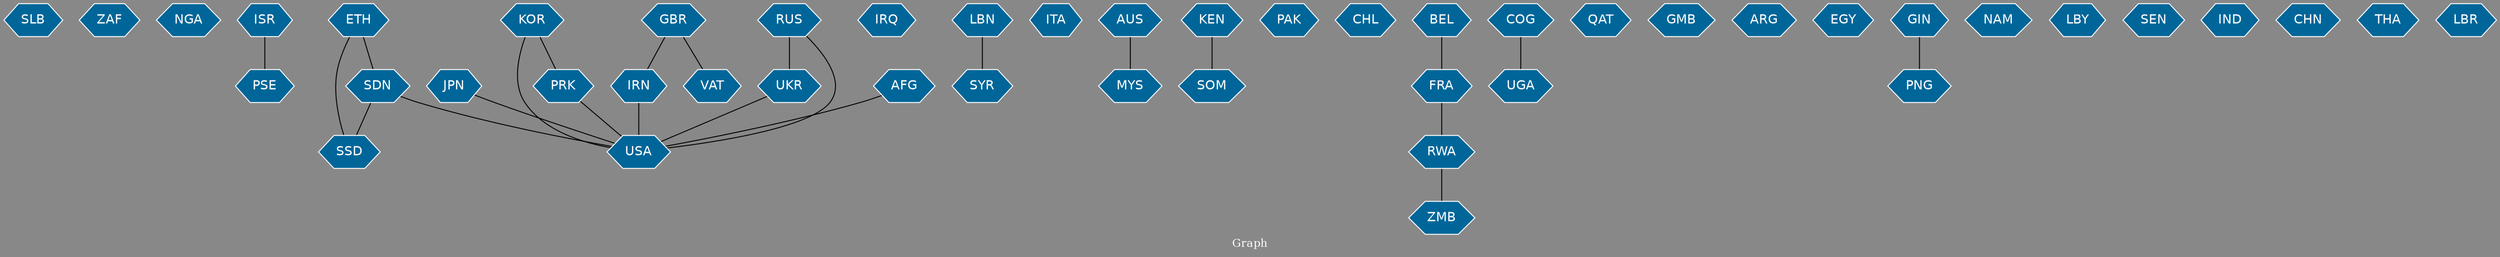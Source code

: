 // Countries together in item graph
graph {
	graph [bgcolor="#888888" fontcolor=white fontsize=12 label="Graph" outputorder=edgesfirst overlap=prism]
	node [color=white fillcolor="#006699" fontcolor=white fontname=Helvetica shape=hexagon style=filled]
	edge [arrowhead=open color=black fontcolor=white fontname=Courier fontsize=12]
		SLB [label=SLB]
		ZAF [label=ZAF]
		NGA [label=NGA]
		ISR [label=ISR]
		PSE [label=PSE]
		JPN [label=JPN]
		IRQ [label=IRQ]
		SYR [label=SYR]
		SSD [label=SSD]
		SDN [label=SDN]
		ETH [label=ETH]
		ITA [label=ITA]
		KOR [label=KOR]
		GBR [label=GBR]
		IRN [label=IRN]
		MYS [label=MYS]
		KEN [label=KEN]
		PAK [label=PAK]
		CHL [label=CHL]
		ZMB [label=ZMB]
		RWA [label=RWA]
		UGA [label=UGA]
		UKR [label=UKR]
		USA [label=USA]
		AUS [label=AUS]
		QAT [label=QAT]
		GMB [label=GMB]
		ARG [label=ARG]
		PRK [label=PRK]
		FRA [label=FRA]
		EGY [label=EGY]
		RUS [label=RUS]
		GIN [label=GIN]
		COG [label=COG]
		VAT [label=VAT]
		NAM [label=NAM]
		BEL [label=BEL]
		AFG [label=AFG]
		SOM [label=SOM]
		PNG [label=PNG]
		LBY [label=LBY]
		SEN [label=SEN]
		LBN [label=LBN]
		IND [label=IND]
		CHN [label=CHN]
		THA [label=THA]
		LBR [label=LBR]
			GIN -- PNG [weight=1]
			GBR -- IRN [weight=1]
			KOR -- PRK [weight=1]
			ISR -- PSE [weight=1]
			JPN -- USA [weight=1]
			KOR -- USA [weight=1]
			RWA -- ZMB [weight=1]
			AFG -- USA [weight=1]
			RUS -- USA [weight=2]
			LBN -- SYR [weight=1]
			UKR -- USA [weight=1]
			RUS -- UKR [weight=4]
			BEL -- FRA [weight=1]
			IRN -- USA [weight=1]
			COG -- UGA [weight=1]
			SDN -- SSD [weight=1]
			KEN -- SOM [weight=1]
			ETH -- SDN [weight=1]
			GBR -- VAT [weight=1]
			FRA -- RWA [weight=1]
			PRK -- USA [weight=1]
			ETH -- SSD [weight=1]
			SDN -- USA [weight=1]
			AUS -- MYS [weight=2]
}